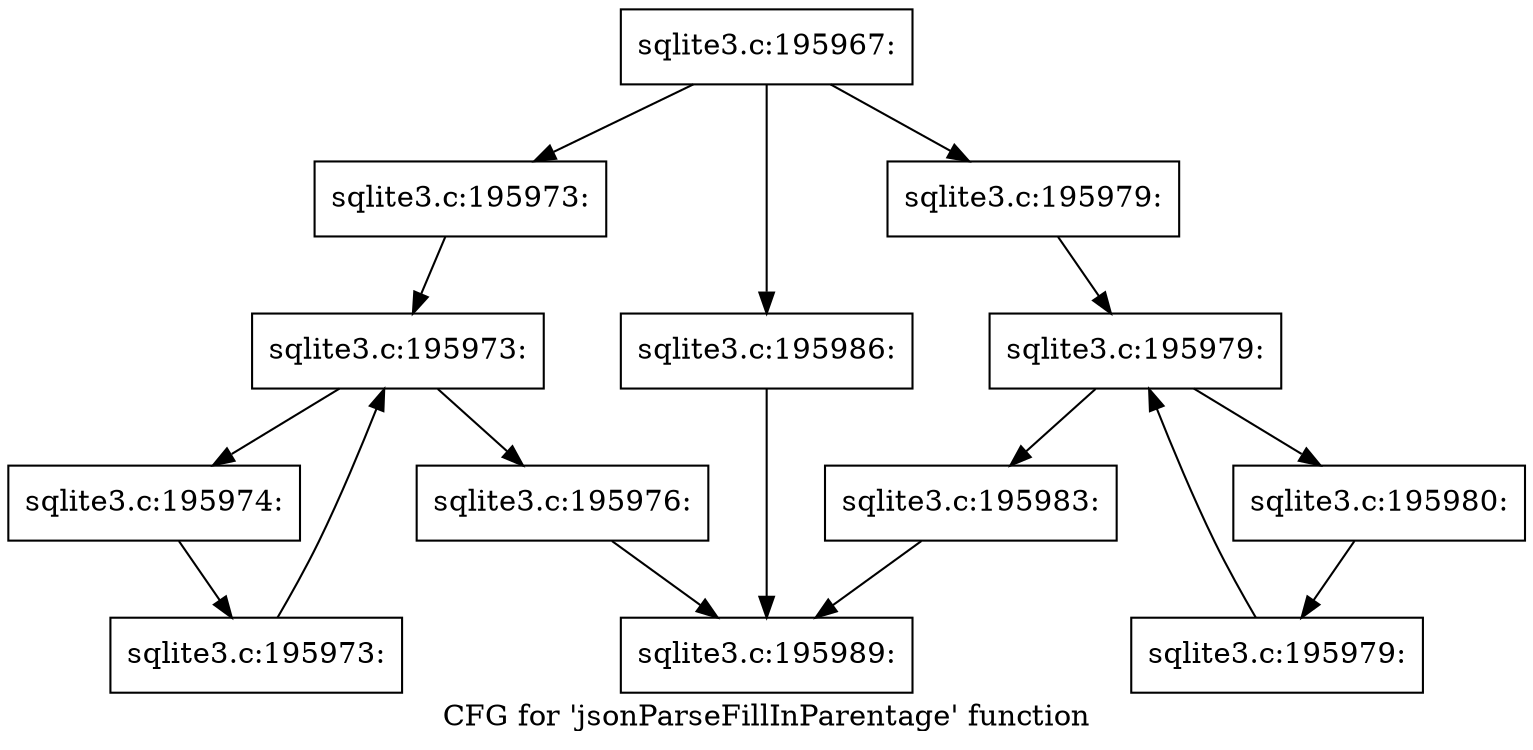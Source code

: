 digraph "CFG for 'jsonParseFillInParentage' function" {
	label="CFG for 'jsonParseFillInParentage' function";

	Node0x55c0f6e05ff0 [shape=record,label="{sqlite3.c:195967:}"];
	Node0x55c0f6e05ff0 -> Node0x55c0fb7c8570;
	Node0x55c0f6e05ff0 -> Node0x55c0fb7c8680;
	Node0x55c0f6e05ff0 -> Node0x55c0fb7c9ce0;
	Node0x55c0fb7c8680 [shape=record,label="{sqlite3.c:195973:}"];
	Node0x55c0fb7c8680 -> Node0x55c0fb7c8920;
	Node0x55c0fb7c8920 [shape=record,label="{sqlite3.c:195973:}"];
	Node0x55c0fb7c8920 -> Node0x55c0fb7c8b40;
	Node0x55c0fb7c8920 -> Node0x55c0fb7c8770;
	Node0x55c0fb7c8b40 [shape=record,label="{sqlite3.c:195974:}"];
	Node0x55c0fb7c8b40 -> Node0x55c0fb7c8ab0;
	Node0x55c0fb7c8ab0 [shape=record,label="{sqlite3.c:195973:}"];
	Node0x55c0fb7c8ab0 -> Node0x55c0fb7c8920;
	Node0x55c0fb7c8770 [shape=record,label="{sqlite3.c:195976:}"];
	Node0x55c0fb7c8770 -> Node0x55c0fb7c82b0;
	Node0x55c0fb7c9ce0 [shape=record,label="{sqlite3.c:195979:}"];
	Node0x55c0fb7c9ce0 -> Node0x55c0fb7c9f80;
	Node0x55c0fb7c9f80 [shape=record,label="{sqlite3.c:195979:}"];
	Node0x55c0fb7c9f80 -> Node0x55c0fb7ca1a0;
	Node0x55c0fb7c9f80 -> Node0x55c0fb7c9dd0;
	Node0x55c0fb7ca1a0 [shape=record,label="{sqlite3.c:195980:}"];
	Node0x55c0fb7ca1a0 -> Node0x55c0fb7ca110;
	Node0x55c0fb7ca110 [shape=record,label="{sqlite3.c:195979:}"];
	Node0x55c0fb7ca110 -> Node0x55c0fb7c9f80;
	Node0x55c0fb7c9dd0 [shape=record,label="{sqlite3.c:195983:}"];
	Node0x55c0fb7c9dd0 -> Node0x55c0fb7c82b0;
	Node0x55c0fb7c8570 [shape=record,label="{sqlite3.c:195986:}"];
	Node0x55c0fb7c8570 -> Node0x55c0fb7c82b0;
	Node0x55c0fb7c82b0 [shape=record,label="{sqlite3.c:195989:}"];
}
